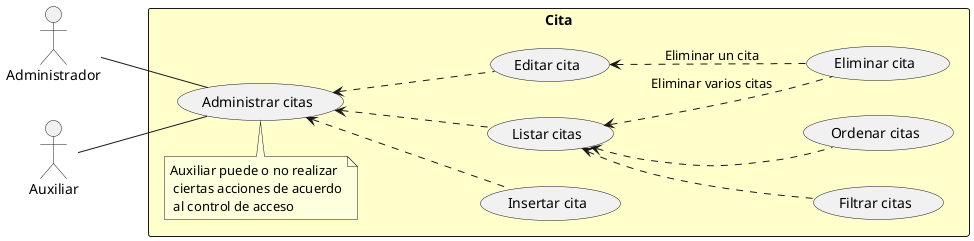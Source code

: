 @startuml
left to right direction
actor Administrador
actor Auxiliar

rectangle Cita #BUSINESS {
  usecase "Insertar cita" as C
  usecase "Listar citas" as R
  usecase "Editar cita" as U
  usecase "Eliminar cita" as D
  usecase "Filtrar citas" as Searchable
  usecase "Ordenar citas" as Sortable
  usecase "Administrar citas" as CRUD
  note "Auxiliar puede o no realizar\r\n ciertas acciones de acuerdo\r\n al control de acceso" as Acl
}

CRUD <--. C
CRUD <--. R
CRUD <--. U

R <.. Searchable
R <.. Sortable
U <.. D: "Eliminar un cita"
R <.. D: "Eliminar varios citas"

Administrador -- CRUD
Auxiliar -- CRUD
Acl - CRUD
@enduml